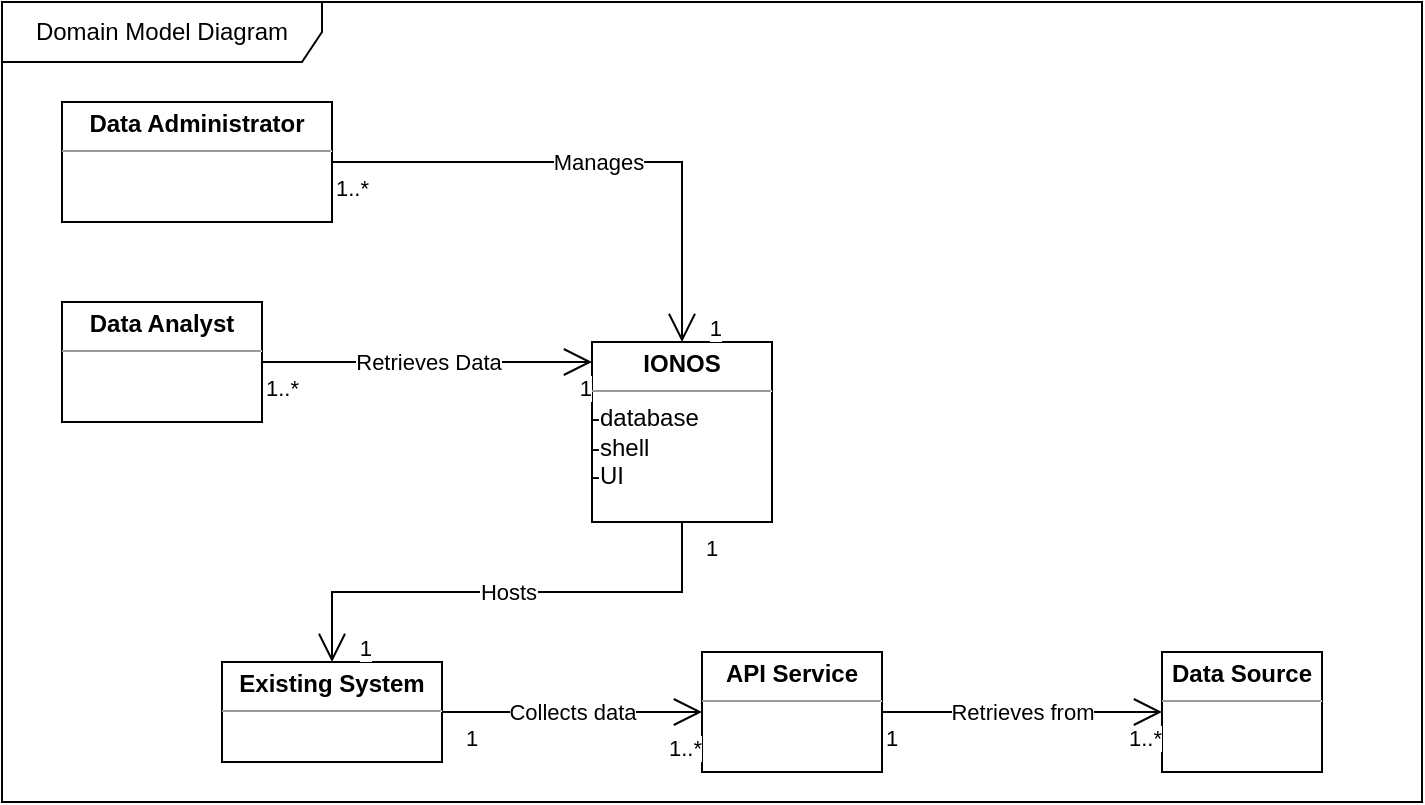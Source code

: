 <mxfile version="22.0.8" type="google" pages="2">
  <diagram name="Page-1" id="V5ztbq-cS-01H9uAKT7o">
    <mxGraphModel grid="1" page="1" gridSize="10" guides="1" tooltips="1" connect="1" arrows="1" fold="1" pageScale="1" pageWidth="850" pageHeight="1100" math="0" shadow="0">
      <root>
        <mxCell id="0" />
        <mxCell id="1" parent="0" />
        <mxCell id="Kmzr8ZDTAVxDEjte1wAr-1" value="&lt;p style=&quot;margin:0px;margin-top:4px;text-align:center;&quot;&gt;&lt;b&gt;IONOS&lt;/b&gt;&lt;/p&gt;&lt;hr size=&quot;1&quot;&gt;&lt;div style=&quot;height:2px;&quot;&gt;-database&amp;nbsp;&lt;br&gt;-shell&lt;br&gt;-UI&lt;/div&gt;" style="verticalAlign=top;align=left;overflow=fill;fontSize=12;fontFamily=Helvetica;html=1;whiteSpace=wrap;" vertex="1" parent="1">
          <mxGeometry x="395" y="150" width="90" height="90" as="geometry" />
        </mxCell>
        <mxCell id="Kmzr8ZDTAVxDEjte1wAr-3" value="&lt;p style=&quot;margin:0px;margin-top:4px;text-align:center;&quot;&gt;&lt;b&gt;Data Source&lt;/b&gt;&lt;/p&gt;&lt;hr size=&quot;1&quot;&gt;&lt;div style=&quot;height:2px;&quot;&gt;&lt;/div&gt;" style="verticalAlign=top;align=left;overflow=fill;fontSize=12;fontFamily=Helvetica;html=1;whiteSpace=wrap;" vertex="1" parent="1">
          <mxGeometry x="680" y="305" width="80" height="60" as="geometry" />
        </mxCell>
        <mxCell id="Kmzr8ZDTAVxDEjte1wAr-4" value="&lt;p style=&quot;margin:0px;margin-top:4px;text-align:center;&quot;&gt;&lt;b&gt;Data Analyst&lt;/b&gt;&lt;/p&gt;&lt;hr size=&quot;1&quot;&gt;&lt;div style=&quot;height:2px;&quot;&gt;&lt;/div&gt;" style="verticalAlign=top;align=left;overflow=fill;fontSize=12;fontFamily=Helvetica;html=1;whiteSpace=wrap;" vertex="1" parent="1">
          <mxGeometry x="130" y="130" width="100" height="60" as="geometry" />
        </mxCell>
        <mxCell id="Kmzr8ZDTAVxDEjte1wAr-5" value="&lt;p style=&quot;margin:0px;margin-top:4px;text-align:center;&quot;&gt;&lt;b&gt;Data Administrator&lt;/b&gt;&lt;/p&gt;&lt;hr size=&quot;1&quot;&gt;&lt;div style=&quot;height:2px;&quot;&gt;&lt;/div&gt;" style="verticalAlign=top;align=left;overflow=fill;fontSize=12;fontFamily=Helvetica;html=1;whiteSpace=wrap;" vertex="1" parent="1">
          <mxGeometry x="130" y="30" width="135" height="60" as="geometry" />
        </mxCell>
        <mxCell id="Kmzr8ZDTAVxDEjte1wAr-6" value="&lt;p style=&quot;margin:0px;margin-top:4px;text-align:center;&quot;&gt;&lt;b&gt;API Service&lt;/b&gt;&lt;/p&gt;&lt;hr size=&quot;1&quot;&gt;&lt;div style=&quot;height:2px;&quot;&gt;&lt;/div&gt;" style="verticalAlign=top;align=left;overflow=fill;fontSize=12;fontFamily=Helvetica;html=1;whiteSpace=wrap;" vertex="1" parent="1">
          <mxGeometry x="450" y="305" width="90" height="60" as="geometry" />
        </mxCell>
        <mxCell id="Kmzr8ZDTAVxDEjte1wAr-22" value="Retrieves from" style="endArrow=open;html=1;endSize=12;startArrow=none;startSize=14;startFill=0;edgeStyle=orthogonalEdgeStyle;rounded=0;exitX=1;exitY=0.5;exitDx=0;exitDy=0;entryX=0;entryY=0.5;entryDx=0;entryDy=0;" edge="1" parent="1" source="Kmzr8ZDTAVxDEjte1wAr-6" target="Kmzr8ZDTAVxDEjte1wAr-3">
          <mxGeometry relative="1" as="geometry">
            <mxPoint x="455" y="370" as="sourcePoint" />
            <mxPoint x="615" y="370" as="targetPoint" />
            <mxPoint as="offset" />
          </mxGeometry>
        </mxCell>
        <mxCell id="Kmzr8ZDTAVxDEjte1wAr-23" value="1" style="edgeLabel;resizable=0;html=1;align=left;verticalAlign=top;" connectable="0" vertex="1" parent="Kmzr8ZDTAVxDEjte1wAr-22">
          <mxGeometry x="-1" relative="1" as="geometry" />
        </mxCell>
        <mxCell id="Kmzr8ZDTAVxDEjte1wAr-24" value="1..*" style="edgeLabel;resizable=0;html=1;align=right;verticalAlign=top;" connectable="0" vertex="1" parent="Kmzr8ZDTAVxDEjte1wAr-22">
          <mxGeometry x="1" relative="1" as="geometry" />
        </mxCell>
        <mxCell id="Kmzr8ZDTAVxDEjte1wAr-50" value="Retrieves Data" style="endArrow=open;html=1;endSize=12;startArrow=none;startSize=14;startFill=0;edgeStyle=orthogonalEdgeStyle;rounded=0;exitX=1;exitY=0.5;exitDx=0;exitDy=0;" edge="1" parent="1" source="Kmzr8ZDTAVxDEjte1wAr-4">
          <mxGeometry relative="1" as="geometry">
            <mxPoint x="745" y="360" as="sourcePoint" />
            <mxPoint x="395" y="160" as="targetPoint" />
            <Array as="points">
              <mxPoint x="260" y="160" />
              <mxPoint x="260" y="160" />
            </Array>
          </mxGeometry>
        </mxCell>
        <mxCell id="Kmzr8ZDTAVxDEjte1wAr-51" value="1..*" style="edgeLabel;resizable=0;html=1;align=left;verticalAlign=top;" connectable="0" vertex="1" parent="Kmzr8ZDTAVxDEjte1wAr-50">
          <mxGeometry x="-1" relative="1" as="geometry" />
        </mxCell>
        <mxCell id="Kmzr8ZDTAVxDEjte1wAr-52" value="1" style="edgeLabel;resizable=0;html=1;align=right;verticalAlign=top;" connectable="0" vertex="1" parent="Kmzr8ZDTAVxDEjte1wAr-50">
          <mxGeometry x="1" relative="1" as="geometry" />
        </mxCell>
        <mxCell id="Kmzr8ZDTAVxDEjte1wAr-59" value="Manages" style="endArrow=open;html=1;endSize=12;startArrow=none;startSize=14;startFill=0;edgeStyle=orthogonalEdgeStyle;rounded=0;exitX=1;exitY=0.5;exitDx=0;exitDy=0;entryX=0.5;entryY=0;entryDx=0;entryDy=0;" edge="1" parent="1" source="Kmzr8ZDTAVxDEjte1wAr-5" target="Kmzr8ZDTAVxDEjte1wAr-1">
          <mxGeometry relative="1" as="geometry">
            <mxPoint x="510" y="50" as="sourcePoint" />
            <mxPoint x="730" y="350" as="targetPoint" />
            <Array as="points">
              <mxPoint x="440" y="60" />
            </Array>
          </mxGeometry>
        </mxCell>
        <mxCell id="Kmzr8ZDTAVxDEjte1wAr-60" value="1..*" style="edgeLabel;resizable=0;html=1;align=left;verticalAlign=top;" connectable="0" vertex="1" parent="Kmzr8ZDTAVxDEjte1wAr-59">
          <mxGeometry x="-1" relative="1" as="geometry" />
        </mxCell>
        <mxCell id="Kmzr8ZDTAVxDEjte1wAr-61" value="1" style="edgeLabel;resizable=0;html=1;align=right;verticalAlign=top;" connectable="0" vertex="1" parent="Kmzr8ZDTAVxDEjte1wAr-59">
          <mxGeometry x="1" relative="1" as="geometry">
            <mxPoint x="20" y="-20" as="offset" />
          </mxGeometry>
        </mxCell>
        <mxCell id="nQ7l9GdHgnOmCHQElbKX-1" value="&lt;p style=&quot;margin:0px;margin-top:4px;text-align:center;&quot;&gt;&lt;b&gt;Existing System&lt;/b&gt;&lt;/p&gt;&lt;hr size=&quot;1&quot;&gt;&lt;div style=&quot;height:2px;&quot;&gt;&lt;/div&gt;" style="verticalAlign=top;align=left;overflow=fill;fontSize=12;fontFamily=Helvetica;html=1;whiteSpace=wrap;" vertex="1" parent="1">
          <mxGeometry x="210" y="310" width="110" height="50" as="geometry" />
        </mxCell>
        <mxCell id="nQ7l9GdHgnOmCHQElbKX-4" value="Hosts" style="endArrow=open;html=1;endSize=12;startArrow=none;startSize=14;startFill=0;edgeStyle=orthogonalEdgeStyle;rounded=0;exitX=0.5;exitY=1;exitDx=0;exitDy=0;entryX=0.5;entryY=0;entryDx=0;entryDy=0;" edge="1" parent="1" source="Kmzr8ZDTAVxDEjte1wAr-1" target="nQ7l9GdHgnOmCHQElbKX-1">
          <mxGeometry relative="1" as="geometry">
            <mxPoint x="340" y="390" as="sourcePoint" />
            <mxPoint x="490" y="280" as="targetPoint" />
            <Array as="points">
              <mxPoint x="440" y="275" />
              <mxPoint x="265" y="275" />
            </Array>
          </mxGeometry>
        </mxCell>
        <mxCell id="nQ7l9GdHgnOmCHQElbKX-5" value="1" style="edgeLabel;resizable=0;html=1;align=left;verticalAlign=top;" connectable="0" vertex="1" parent="nQ7l9GdHgnOmCHQElbKX-4">
          <mxGeometry x="-1" relative="1" as="geometry">
            <mxPoint x="10" as="offset" />
          </mxGeometry>
        </mxCell>
        <mxCell id="nQ7l9GdHgnOmCHQElbKX-6" value="1" style="edgeLabel;resizable=0;html=1;align=right;verticalAlign=top;" connectable="0" vertex="1" parent="nQ7l9GdHgnOmCHQElbKX-4">
          <mxGeometry x="1" relative="1" as="geometry">
            <mxPoint x="20" y="-20" as="offset" />
          </mxGeometry>
        </mxCell>
        <mxCell id="nQ7l9GdHgnOmCHQElbKX-8" value="Collects data" style="endArrow=open;html=1;endSize=12;startArrow=none;startSize=14;startFill=0;edgeStyle=orthogonalEdgeStyle;rounded=0;exitX=1;exitY=0.5;exitDx=0;exitDy=0;entryX=0;entryY=0.5;entryDx=0;entryDy=0;" edge="1" parent="1" source="nQ7l9GdHgnOmCHQElbKX-1" target="Kmzr8ZDTAVxDEjte1wAr-6">
          <mxGeometry relative="1" as="geometry">
            <mxPoint x="340" y="390" as="sourcePoint" />
            <mxPoint x="500" y="390" as="targetPoint" />
          </mxGeometry>
        </mxCell>
        <mxCell id="nQ7l9GdHgnOmCHQElbKX-9" value="1" style="edgeLabel;resizable=0;html=1;align=left;verticalAlign=top;" connectable="0" vertex="1" parent="nQ7l9GdHgnOmCHQElbKX-8">
          <mxGeometry x="-1" relative="1" as="geometry">
            <mxPoint x="10" as="offset" />
          </mxGeometry>
        </mxCell>
        <mxCell id="nQ7l9GdHgnOmCHQElbKX-10" value="1..*" style="edgeLabel;resizable=0;html=1;align=right;verticalAlign=top;" connectable="0" vertex="1" parent="nQ7l9GdHgnOmCHQElbKX-8">
          <mxGeometry x="1" relative="1" as="geometry">
            <mxPoint y="5" as="offset" />
          </mxGeometry>
        </mxCell>
        <mxCell id="aam71D0s7pc_tgbIyCBJ-1" value="Domain Model Diagram" style="shape=umlFrame;whiteSpace=wrap;html=1;pointerEvents=0;recursiveResize=0;container=1;collapsible=0;width=160;" vertex="1" parent="1">
          <mxGeometry x="100" y="-20" width="710" height="400" as="geometry" />
        </mxCell>
      </root>
    </mxGraphModel>
  </diagram>
  <diagram id="JHukzRXvtcHGrYflaeNg" name="Page-2">
    <mxGraphModel dx="839" dy="751" grid="1" gridSize="10" guides="1" tooltips="1" connect="1" arrows="1" fold="1" page="1" pageScale="1" pageWidth="850" pageHeight="1100" math="0" shadow="0">
      <root>
        <mxCell id="0" />
        <mxCell id="1" parent="0" />
      </root>
    </mxGraphModel>
  </diagram>
</mxfile>
